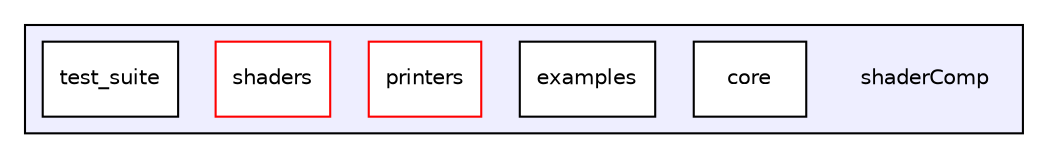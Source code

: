 digraph "shaderComp" {
  compound=true
  node [ fontsize="10", fontname="Helvetica"];
  edge [ labelfontsize="10", labelfontname="Helvetica"];
  subgraph clusterdir_8fa961d1968e2121267882b511ca7dd2 {
    graph [ bgcolor="#eeeeff", pencolor="black", label="" URL="dir_8fa961d1968e2121267882b511ca7dd2.html"];
    dir_8fa961d1968e2121267882b511ca7dd2 [shape=plaintext label="shaderComp"];
    dir_8d62f97bde478e46de9335255cebf700 [shape=box label="core" color="black" fillcolor="white" style="filled" URL="dir_8d62f97bde478e46de9335255cebf700.html"];
    dir_0cf2b7835e8294e3f243e46be9ba847c [shape=box label="examples" color="black" fillcolor="white" style="filled" URL="dir_0cf2b7835e8294e3f243e46be9ba847c.html"];
    dir_a47a5d8024a38fa8c6b3c4779bbadced [shape=box label="printers" color="red" fillcolor="white" style="filled" URL="dir_a47a5d8024a38fa8c6b3c4779bbadced.html"];
    dir_e34efe80139245383689eecd5e492108 [shape=box label="shaders" color="red" fillcolor="white" style="filled" URL="dir_e34efe80139245383689eecd5e492108.html"];
    dir_b6b5dbfbbd9036ee773dbe37588a8390 [shape=box label="test_suite" color="black" fillcolor="white" style="filled" URL="dir_b6b5dbfbbd9036ee773dbe37588a8390.html"];
  }
}
